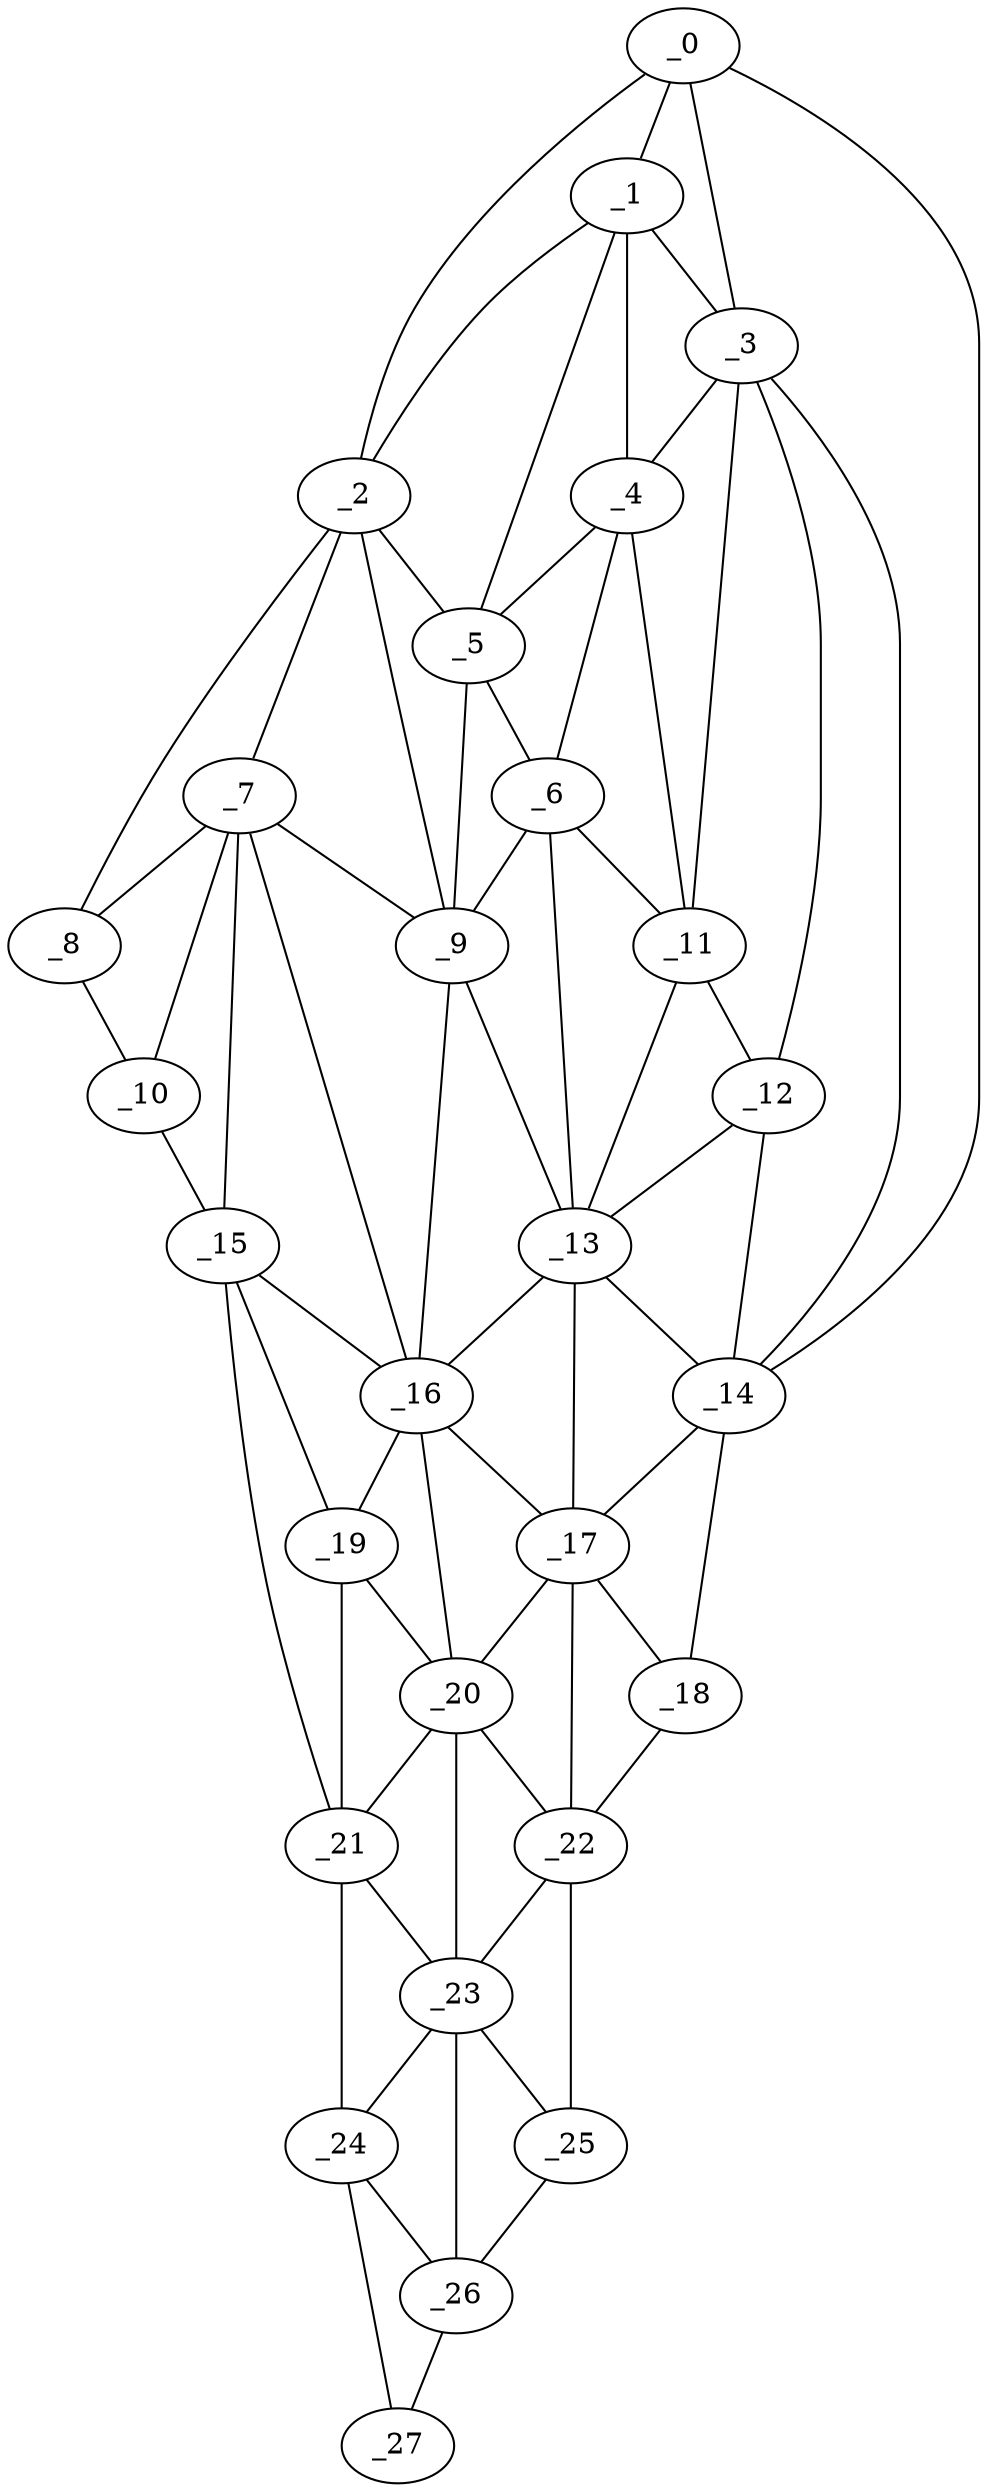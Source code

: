 graph "obj69__80.gxl" {
	_0	 [x=9,
		y=25];
	_1	 [x=19,
		y=39];
	_0 -- _1	 [valence=2];
	_2	 [x=25,
		y=85];
	_0 -- _2	 [valence=1];
	_3	 [x=27,
		y=25];
	_0 -- _3	 [valence=1];
	_14	 [x=66,
		y=22];
	_0 -- _14	 [valence=1];
	_1 -- _2	 [valence=2];
	_1 -- _3	 [valence=2];
	_4	 [x=32,
		y=29];
	_1 -- _4	 [valence=1];
	_5	 [x=34,
		y=57];
	_1 -- _5	 [valence=2];
	_2 -- _5	 [valence=2];
	_7	 [x=44,
		y=92];
	_2 -- _7	 [valence=1];
	_8	 [x=45,
		y=106];
	_2 -- _8	 [valence=1];
	_9	 [x=47,
		y=79];
	_2 -- _9	 [valence=2];
	_3 -- _4	 [valence=2];
	_11	 [x=52,
		y=27];
	_3 -- _11	 [valence=2];
	_12	 [x=57,
		y=25];
	_3 -- _12	 [valence=1];
	_3 -- _14	 [valence=2];
	_4 -- _5	 [valence=1];
	_6	 [x=40,
		y=55];
	_4 -- _6	 [valence=2];
	_4 -- _11	 [valence=1];
	_5 -- _6	 [valence=2];
	_5 -- _9	 [valence=2];
	_6 -- _9	 [valence=2];
	_6 -- _11	 [valence=1];
	_13	 [x=62,
		y=52];
	_6 -- _13	 [valence=2];
	_7 -- _8	 [valence=1];
	_7 -- _9	 [valence=2];
	_10	 [x=50,
		y=107];
	_7 -- _10	 [valence=2];
	_15	 [x=67,
		y=106];
	_7 -- _15	 [valence=2];
	_16	 [x=73,
		y=94];
	_7 -- _16	 [valence=2];
	_8 -- _10	 [valence=1];
	_9 -- _13	 [valence=2];
	_9 -- _16	 [valence=2];
	_10 -- _15	 [valence=1];
	_11 -- _12	 [valence=2];
	_11 -- _13	 [valence=1];
	_12 -- _13	 [valence=2];
	_12 -- _14	 [valence=1];
	_13 -- _14	 [valence=2];
	_13 -- _16	 [valence=2];
	_17	 [x=78,
		y=51];
	_13 -- _17	 [valence=2];
	_14 -- _17	 [valence=1];
	_18	 [x=87,
		y=25];
	_14 -- _18	 [valence=1];
	_15 -- _16	 [valence=2];
	_19	 [x=91,
		y=94];
	_15 -- _19	 [valence=2];
	_21	 [x=100,
		y=103];
	_15 -- _21	 [valence=1];
	_16 -- _17	 [valence=2];
	_16 -- _19	 [valence=2];
	_20	 [x=95,
		y=89];
	_16 -- _20	 [valence=1];
	_17 -- _18	 [valence=2];
	_17 -- _20	 [valence=1];
	_22	 [x=103,
		y=50];
	_17 -- _22	 [valence=2];
	_18 -- _22	 [valence=1];
	_19 -- _20	 [valence=2];
	_19 -- _21	 [valence=2];
	_20 -- _21	 [valence=2];
	_20 -- _22	 [valence=2];
	_23	 [x=110,
		y=84];
	_20 -- _23	 [valence=2];
	_21 -- _23	 [valence=2];
	_24	 [x=116,
		y=101];
	_21 -- _24	 [valence=1];
	_22 -- _23	 [valence=2];
	_25	 [x=117,
		y=73];
	_22 -- _25	 [valence=1];
	_23 -- _24	 [valence=2];
	_23 -- _25	 [valence=2];
	_26	 [x=122,
		y=86];
	_23 -- _26	 [valence=2];
	_24 -- _26	 [valence=2];
	_27	 [x=123,
		y=100];
	_24 -- _27	 [valence=1];
	_25 -- _26	 [valence=1];
	_26 -- _27	 [valence=1];
}
